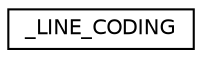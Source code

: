 digraph "Graphical Class Hierarchy"
{
  edge [fontname="Helvetica",fontsize="10",labelfontname="Helvetica",labelfontsize="10"];
  node [fontname="Helvetica",fontsize="10",shape=record];
  rankdir="LR";
  Node1 [label="_LINE_CODING",height=0.2,width=0.4,color="black", fillcolor="white", style="filled",URL="$union___l_i_n_e___c_o_d_i_n_g.html"];
}

